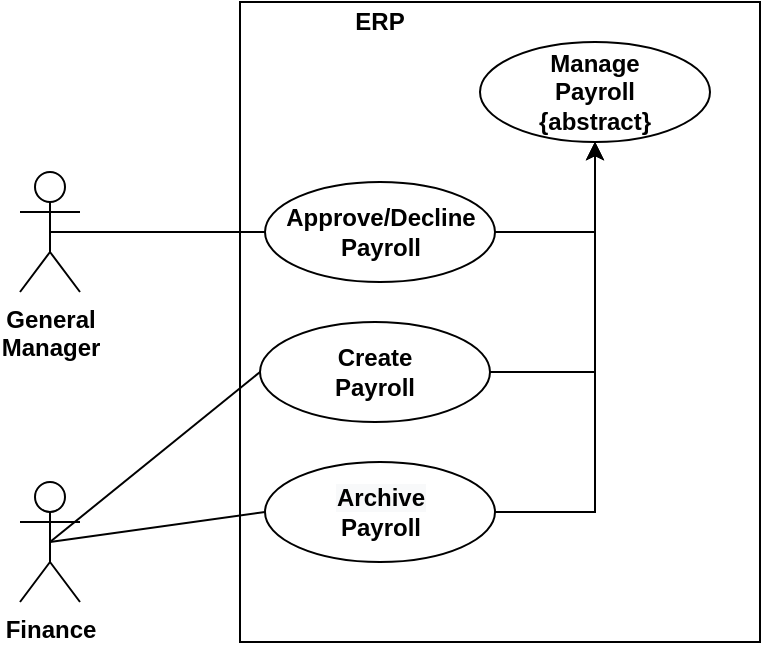 <mxfile version="18.0.6" type="device"><diagram id="DPlEyJg2nJq6Z_6Dlx4U" name="Page-1"><mxGraphModel dx="1422" dy="925" grid="1" gridSize="10" guides="1" tooltips="1" connect="1" arrows="1" fold="1" page="1" pageScale="1" pageWidth="850" pageHeight="1100" math="0" shadow="0"><root><mxCell id="0"/><mxCell id="1" parent="0"/><mxCell id="9RDU5RK7-yA7Xa6CM0Fb-1" value="Finance" style="shape=umlActor;verticalLabelPosition=bottom;labelBackgroundColor=#ffffff;verticalAlign=top;html=1;outlineConnect=0;fontStyle=1" vertex="1" parent="1"><mxGeometry x="620" y="1280" width="30" height="60" as="geometry"/></mxCell><mxCell id="9RDU5RK7-yA7Xa6CM0Fb-2" value="" style="rounded=0;whiteSpace=wrap;html=1;" vertex="1" parent="1"><mxGeometry x="730" y="1040" width="260" height="320" as="geometry"/></mxCell><mxCell id="9RDU5RK7-yA7Xa6CM0Fb-3" value="ERP" style="text;html=1;strokeColor=none;fillColor=none;align=center;verticalAlign=middle;whiteSpace=wrap;rounded=0;fontStyle=1" vertex="1" parent="1"><mxGeometry x="740" y="1040" width="120" height="20" as="geometry"/></mxCell><mxCell id="9RDU5RK7-yA7Xa6CM0Fb-4" value="Manage&lt;br&gt;Payroll&lt;br&gt;{abstract}" style="ellipse;whiteSpace=wrap;html=1;fontStyle=1;align=center;horizontal=1;labelBackgroundColor=none;labelBorderColor=none;shadow=0;" vertex="1" parent="1"><mxGeometry x="850" y="1060" width="115" height="50" as="geometry"/></mxCell><mxCell id="9RDU5RK7-yA7Xa6CM0Fb-5" style="edgeStyle=orthogonalEdgeStyle;rounded=0;orthogonalLoop=1;jettySize=auto;html=1;exitX=1;exitY=0.5;exitDx=0;exitDy=0;entryX=0.5;entryY=1;entryDx=0;entryDy=0;" edge="1" parent="1" source="9RDU5RK7-yA7Xa6CM0Fb-6" target="9RDU5RK7-yA7Xa6CM0Fb-4"><mxGeometry relative="1" as="geometry"/></mxCell><mxCell id="9RDU5RK7-yA7Xa6CM0Fb-6" value="Approve/Decline&lt;br&gt;Payroll" style="ellipse;whiteSpace=wrap;html=1;fontStyle=1;align=center;horizontal=1;labelBackgroundColor=none;labelBorderColor=none;shadow=0;" vertex="1" parent="1"><mxGeometry x="742.5" y="1130" width="115" height="50" as="geometry"/></mxCell><mxCell id="9RDU5RK7-yA7Xa6CM0Fb-7" style="edgeStyle=orthogonalEdgeStyle;rounded=0;orthogonalLoop=1;jettySize=auto;html=1;exitX=1;exitY=0.5;exitDx=0;exitDy=0;entryX=0.5;entryY=1;entryDx=0;entryDy=0;" edge="1" parent="1" source="9RDU5RK7-yA7Xa6CM0Fb-8" target="9RDU5RK7-yA7Xa6CM0Fb-4"><mxGeometry relative="1" as="geometry"/></mxCell><mxCell id="9RDU5RK7-yA7Xa6CM0Fb-8" value="Create&lt;br&gt;&lt;span style=&quot;background-color: rgb(255, 255, 255);&quot;&gt;Payroll&lt;/span&gt;" style="ellipse;whiteSpace=wrap;html=1;fontStyle=1;align=center;horizontal=1;labelBackgroundColor=none;labelBorderColor=none;shadow=0;" vertex="1" parent="1"><mxGeometry x="740" y="1200" width="115" height="50" as="geometry"/></mxCell><mxCell id="9RDU5RK7-yA7Xa6CM0Fb-9" value="" style="endArrow=none;html=1;entryX=0;entryY=0.5;entryDx=0;entryDy=0;exitX=0.5;exitY=0.5;exitDx=0;exitDy=0;exitPerimeter=0;" edge="1" parent="1" source="9RDU5RK7-yA7Xa6CM0Fb-10" target="9RDU5RK7-yA7Xa6CM0Fb-6"><mxGeometry width="50" height="50" relative="1" as="geometry"><mxPoint x="625" y="1180" as="sourcePoint"/><mxPoint x="660" y="1440" as="targetPoint"/></mxGeometry></mxCell><mxCell id="9RDU5RK7-yA7Xa6CM0Fb-10" value="General&lt;br&gt;Manager" style="shape=umlActor;verticalLabelPosition=bottom;labelBackgroundColor=#ffffff;verticalAlign=top;html=1;outlineConnect=0;fontStyle=1" vertex="1" parent="1"><mxGeometry x="620" y="1125" width="30" height="60" as="geometry"/></mxCell><mxCell id="9RDU5RK7-yA7Xa6CM0Fb-11" style="edgeStyle=none;orthogonalLoop=1;jettySize=auto;html=1;exitX=0.5;exitY=0.5;exitDx=0;exitDy=0;exitPerimeter=0;entryX=0;entryY=0.5;entryDx=0;entryDy=0;endArrow=none;" edge="1" parent="1" source="9RDU5RK7-yA7Xa6CM0Fb-1" target="9RDU5RK7-yA7Xa6CM0Fb-8"><mxGeometry relative="1" as="geometry"><mxPoint x="635" y="1130" as="sourcePoint"/><mxPoint x="750.0" y="1235" as="targetPoint"/></mxGeometry></mxCell><mxCell id="9RDU5RK7-yA7Xa6CM0Fb-15" style="edgeStyle=orthogonalEdgeStyle;rounded=0;orthogonalLoop=1;jettySize=auto;html=1;exitX=1;exitY=0.5;exitDx=0;exitDy=0;entryX=0.5;entryY=1;entryDx=0;entryDy=0;" edge="1" parent="1" source="9RDU5RK7-yA7Xa6CM0Fb-14" target="9RDU5RK7-yA7Xa6CM0Fb-4"><mxGeometry relative="1" as="geometry"/></mxCell><mxCell id="9RDU5RK7-yA7Xa6CM0Fb-14" value="&lt;span style=&quot;background-color: rgb(248, 249, 250);&quot;&gt;Archive&lt;br&gt;&lt;/span&gt;&lt;span style=&quot;background-color: rgb(255, 255, 255);&quot;&gt;Payroll&lt;/span&gt;" style="ellipse;whiteSpace=wrap;html=1;fontStyle=1;align=center;horizontal=1;labelBackgroundColor=none;labelBorderColor=none;shadow=0;" vertex="1" parent="1"><mxGeometry x="742.5" y="1270" width="115" height="50" as="geometry"/></mxCell><mxCell id="9RDU5RK7-yA7Xa6CM0Fb-16" style="edgeStyle=none;orthogonalLoop=1;jettySize=auto;html=1;exitX=0.5;exitY=0.5;exitDx=0;exitDy=0;exitPerimeter=0;entryX=0;entryY=0.5;entryDx=0;entryDy=0;endArrow=none;" edge="1" parent="1" source="9RDU5RK7-yA7Xa6CM0Fb-1" target="9RDU5RK7-yA7Xa6CM0Fb-14"><mxGeometry relative="1" as="geometry"><mxPoint x="645" y="1320" as="sourcePoint"/><mxPoint x="750" y="1235" as="targetPoint"/></mxGeometry></mxCell></root></mxGraphModel></diagram></mxfile>